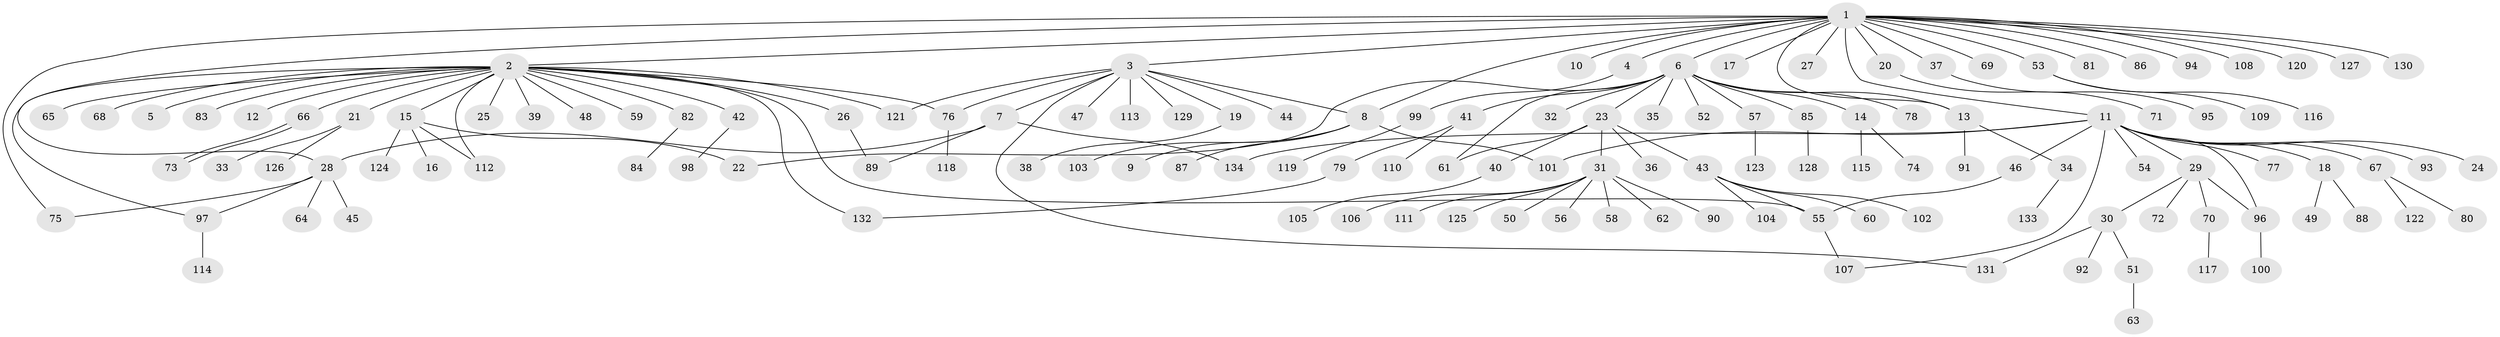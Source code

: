 // Generated by graph-tools (version 1.1) at 2025/25/03/09/25 03:25:55]
// undirected, 134 vertices, 153 edges
graph export_dot {
graph [start="1"]
  node [color=gray90,style=filled];
  1;
  2;
  3;
  4;
  5;
  6;
  7;
  8;
  9;
  10;
  11;
  12;
  13;
  14;
  15;
  16;
  17;
  18;
  19;
  20;
  21;
  22;
  23;
  24;
  25;
  26;
  27;
  28;
  29;
  30;
  31;
  32;
  33;
  34;
  35;
  36;
  37;
  38;
  39;
  40;
  41;
  42;
  43;
  44;
  45;
  46;
  47;
  48;
  49;
  50;
  51;
  52;
  53;
  54;
  55;
  56;
  57;
  58;
  59;
  60;
  61;
  62;
  63;
  64;
  65;
  66;
  67;
  68;
  69;
  70;
  71;
  72;
  73;
  74;
  75;
  76;
  77;
  78;
  79;
  80;
  81;
  82;
  83;
  84;
  85;
  86;
  87;
  88;
  89;
  90;
  91;
  92;
  93;
  94;
  95;
  96;
  97;
  98;
  99;
  100;
  101;
  102;
  103;
  104;
  105;
  106;
  107;
  108;
  109;
  110;
  111;
  112;
  113;
  114;
  115;
  116;
  117;
  118;
  119;
  120;
  121;
  122;
  123;
  124;
  125;
  126;
  127;
  128;
  129;
  130;
  131;
  132;
  133;
  134;
  1 -- 2;
  1 -- 3;
  1 -- 4;
  1 -- 6;
  1 -- 8;
  1 -- 10;
  1 -- 11;
  1 -- 13;
  1 -- 17;
  1 -- 20;
  1 -- 27;
  1 -- 28;
  1 -- 37;
  1 -- 53;
  1 -- 69;
  1 -- 75;
  1 -- 81;
  1 -- 86;
  1 -- 94;
  1 -- 108;
  1 -- 120;
  1 -- 127;
  1 -- 130;
  2 -- 5;
  2 -- 12;
  2 -- 15;
  2 -- 21;
  2 -- 25;
  2 -- 26;
  2 -- 39;
  2 -- 42;
  2 -- 48;
  2 -- 55;
  2 -- 59;
  2 -- 65;
  2 -- 66;
  2 -- 68;
  2 -- 76;
  2 -- 82;
  2 -- 83;
  2 -- 97;
  2 -- 112;
  2 -- 121;
  2 -- 132;
  3 -- 7;
  3 -- 8;
  3 -- 19;
  3 -- 44;
  3 -- 47;
  3 -- 76;
  3 -- 113;
  3 -- 121;
  3 -- 129;
  3 -- 131;
  4 -- 99;
  6 -- 13;
  6 -- 14;
  6 -- 22;
  6 -- 23;
  6 -- 32;
  6 -- 35;
  6 -- 41;
  6 -- 52;
  6 -- 57;
  6 -- 61;
  6 -- 78;
  6 -- 85;
  7 -- 28;
  7 -- 89;
  7 -- 134;
  8 -- 9;
  8 -- 87;
  8 -- 101;
  8 -- 103;
  11 -- 18;
  11 -- 24;
  11 -- 29;
  11 -- 46;
  11 -- 54;
  11 -- 67;
  11 -- 77;
  11 -- 93;
  11 -- 96;
  11 -- 101;
  11 -- 107;
  11 -- 134;
  13 -- 34;
  13 -- 91;
  14 -- 74;
  14 -- 115;
  15 -- 16;
  15 -- 22;
  15 -- 112;
  15 -- 124;
  18 -- 49;
  18 -- 88;
  19 -- 38;
  20 -- 71;
  21 -- 33;
  21 -- 126;
  23 -- 31;
  23 -- 36;
  23 -- 40;
  23 -- 43;
  23 -- 61;
  26 -- 89;
  28 -- 45;
  28 -- 64;
  28 -- 75;
  28 -- 97;
  29 -- 30;
  29 -- 70;
  29 -- 72;
  29 -- 96;
  30 -- 51;
  30 -- 92;
  30 -- 131;
  31 -- 50;
  31 -- 56;
  31 -- 58;
  31 -- 62;
  31 -- 90;
  31 -- 106;
  31 -- 111;
  31 -- 125;
  34 -- 133;
  37 -- 95;
  40 -- 105;
  41 -- 79;
  41 -- 110;
  42 -- 98;
  43 -- 55;
  43 -- 60;
  43 -- 102;
  43 -- 104;
  46 -- 55;
  51 -- 63;
  53 -- 109;
  53 -- 116;
  55 -- 107;
  57 -- 123;
  66 -- 73;
  66 -- 73;
  67 -- 80;
  67 -- 122;
  70 -- 117;
  76 -- 118;
  79 -- 132;
  82 -- 84;
  85 -- 128;
  96 -- 100;
  97 -- 114;
  99 -- 119;
}
